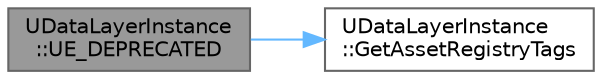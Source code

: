digraph "UDataLayerInstance::UE_DEPRECATED"
{
 // INTERACTIVE_SVG=YES
 // LATEX_PDF_SIZE
  bgcolor="transparent";
  edge [fontname=Helvetica,fontsize=10,labelfontname=Helvetica,labelfontsize=10];
  node [fontname=Helvetica,fontsize=10,shape=box,height=0.2,width=0.4];
  rankdir="LR";
  Node1 [id="Node000001",label="UDataLayerInstance\l::UE_DEPRECATED",height=0.2,width=0.4,color="gray40", fillcolor="grey60", style="filled", fontcolor="black",tooltip=" "];
  Node1 -> Node2 [id="edge1_Node000001_Node000002",color="steelblue1",style="solid",tooltip=" "];
  Node2 [id="Node000002",label="UDataLayerInstance\l::GetAssetRegistryTags",height=0.2,width=0.4,color="grey40", fillcolor="white", style="filled",URL="$de/db8/classUDataLayerInstance.html#a02670e6740cf824b30907798826ee1a6",tooltip="Gathers a list of asset registry searchable tags which are name/value pairs with some type informatio..."];
}
